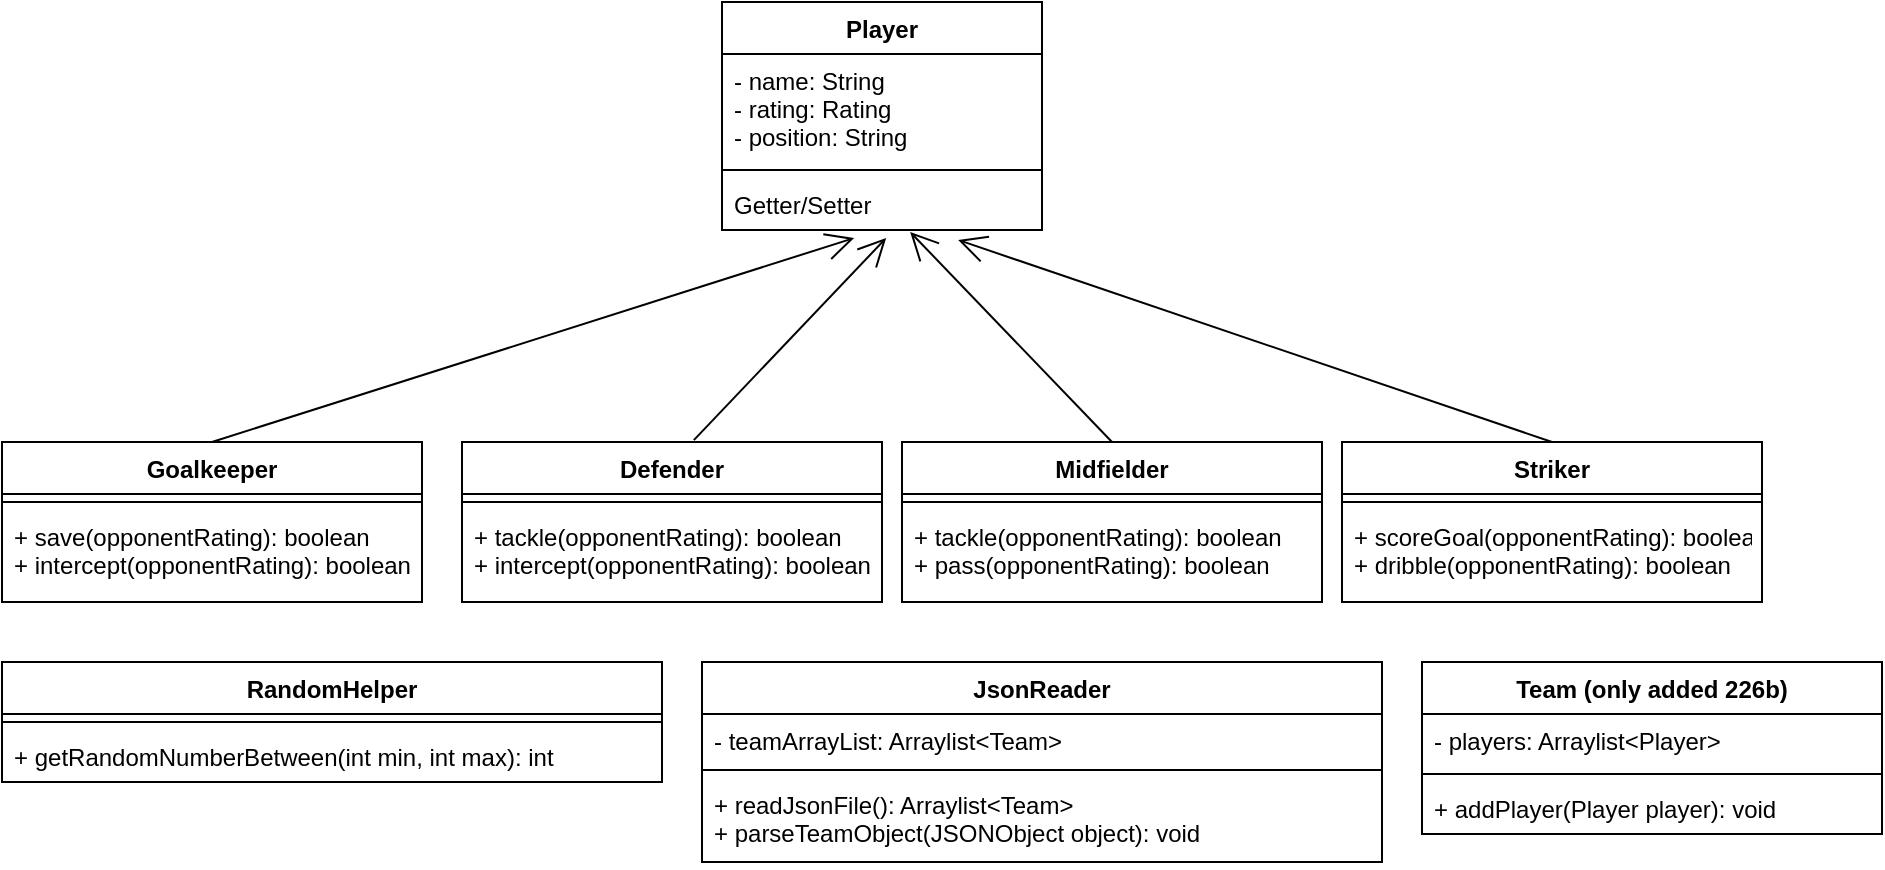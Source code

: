 <mxfile version="15.6.6" type="device"><diagram id="C5RBs43oDa-KdzZeNtuy" name="Page-1"><mxGraphModel dx="1422" dy="705" grid="1" gridSize="10" guides="1" tooltips="1" connect="1" arrows="1" fold="1" page="1" pageScale="1" pageWidth="827" pageHeight="1169" math="0" shadow="0"><root><mxCell id="WIyWlLk6GJQsqaUBKTNV-0"/><mxCell id="WIyWlLk6GJQsqaUBKTNV-1" parent="WIyWlLk6GJQsqaUBKTNV-0"/><mxCell id="1j9FvkRy1_332ZGUbQP6-0" value="Player" style="swimlane;fontStyle=1;align=center;verticalAlign=top;childLayout=stackLayout;horizontal=1;startSize=26;horizontalStack=0;resizeParent=1;resizeParentMax=0;resizeLast=0;collapsible=1;marginBottom=0;fontColor=default;fillColor=default;strokeColor=default;" vertex="1" parent="WIyWlLk6GJQsqaUBKTNV-1"><mxGeometry x="380" y="270" width="160" height="114" as="geometry"/></mxCell><mxCell id="1j9FvkRy1_332ZGUbQP6-1" value="- name: String&#10;- rating: Rating&#10;- position: String" style="text;strokeColor=none;fillColor=none;align=left;verticalAlign=top;spacingLeft=4;spacingRight=4;overflow=hidden;rotatable=0;points=[[0,0.5],[1,0.5]];portConstraint=eastwest;fontColor=default;" vertex="1" parent="1j9FvkRy1_332ZGUbQP6-0"><mxGeometry y="26" width="160" height="54" as="geometry"/></mxCell><mxCell id="1j9FvkRy1_332ZGUbQP6-2" value="" style="line;strokeWidth=1;fillColor=none;align=left;verticalAlign=middle;spacingTop=-1;spacingLeft=3;spacingRight=3;rotatable=0;labelPosition=right;points=[];portConstraint=eastwest;fontColor=default;" vertex="1" parent="1j9FvkRy1_332ZGUbQP6-0"><mxGeometry y="80" width="160" height="8" as="geometry"/></mxCell><mxCell id="1j9FvkRy1_332ZGUbQP6-3" value="Getter/Setter" style="text;strokeColor=none;fillColor=none;align=left;verticalAlign=top;spacingLeft=4;spacingRight=4;overflow=hidden;rotatable=0;points=[[0,0.5],[1,0.5]];portConstraint=eastwest;fontColor=default;" vertex="1" parent="1j9FvkRy1_332ZGUbQP6-0"><mxGeometry y="88" width="160" height="26" as="geometry"/></mxCell><mxCell id="1j9FvkRy1_332ZGUbQP6-7" value="Goalkeeper" style="swimlane;fontStyle=1;align=center;verticalAlign=top;childLayout=stackLayout;horizontal=1;startSize=26;horizontalStack=0;resizeParent=1;resizeParentMax=0;resizeLast=0;collapsible=1;marginBottom=0;fontColor=default;fillColor=default;strokeColor=default;" vertex="1" parent="WIyWlLk6GJQsqaUBKTNV-1"><mxGeometry x="20" y="490" width="210" height="80" as="geometry"/></mxCell><mxCell id="1j9FvkRy1_332ZGUbQP6-9" value="" style="line;strokeWidth=1;fillColor=none;align=left;verticalAlign=middle;spacingTop=-1;spacingLeft=3;spacingRight=3;rotatable=0;labelPosition=right;points=[];portConstraint=eastwest;fontColor=default;" vertex="1" parent="1j9FvkRy1_332ZGUbQP6-7"><mxGeometry y="26" width="210" height="8" as="geometry"/></mxCell><mxCell id="1j9FvkRy1_332ZGUbQP6-10" value="+ save(opponentRating): boolean&#10;+ intercept(opponentRating): boolean" style="text;strokeColor=none;fillColor=none;align=left;verticalAlign=top;spacingLeft=4;spacingRight=4;overflow=hidden;rotatable=0;points=[[0,0.5],[1,0.5]];portConstraint=eastwest;fontColor=default;" vertex="1" parent="1j9FvkRy1_332ZGUbQP6-7"><mxGeometry y="34" width="210" height="46" as="geometry"/></mxCell><mxCell id="1j9FvkRy1_332ZGUbQP6-15" value="Defender" style="swimlane;fontStyle=1;align=center;verticalAlign=top;childLayout=stackLayout;horizontal=1;startSize=26;horizontalStack=0;resizeParent=1;resizeParentMax=0;resizeLast=0;collapsible=1;marginBottom=0;fontColor=default;fillColor=default;strokeColor=default;" vertex="1" parent="WIyWlLk6GJQsqaUBKTNV-1"><mxGeometry x="250" y="490" width="210" height="80" as="geometry"/></mxCell><mxCell id="1j9FvkRy1_332ZGUbQP6-16" value="" style="line;strokeWidth=1;fillColor=none;align=left;verticalAlign=middle;spacingTop=-1;spacingLeft=3;spacingRight=3;rotatable=0;labelPosition=right;points=[];portConstraint=eastwest;fontColor=default;" vertex="1" parent="1j9FvkRy1_332ZGUbQP6-15"><mxGeometry y="26" width="210" height="8" as="geometry"/></mxCell><mxCell id="1j9FvkRy1_332ZGUbQP6-17" value="+ tackle(opponentRating): boolean&#10;+ intercept(opponentRating): boolean" style="text;strokeColor=none;fillColor=none;align=left;verticalAlign=top;spacingLeft=4;spacingRight=4;overflow=hidden;rotatable=0;points=[[0,0.5],[1,0.5]];portConstraint=eastwest;fontColor=default;" vertex="1" parent="1j9FvkRy1_332ZGUbQP6-15"><mxGeometry y="34" width="210" height="46" as="geometry"/></mxCell><mxCell id="1j9FvkRy1_332ZGUbQP6-18" value="Midfielder" style="swimlane;fontStyle=1;align=center;verticalAlign=top;childLayout=stackLayout;horizontal=1;startSize=26;horizontalStack=0;resizeParent=1;resizeParentMax=0;resizeLast=0;collapsible=1;marginBottom=0;fontColor=default;fillColor=default;strokeColor=default;" vertex="1" parent="WIyWlLk6GJQsqaUBKTNV-1"><mxGeometry x="470" y="490" width="210" height="80" as="geometry"/></mxCell><mxCell id="1j9FvkRy1_332ZGUbQP6-19" value="" style="line;strokeWidth=1;fillColor=none;align=left;verticalAlign=middle;spacingTop=-1;spacingLeft=3;spacingRight=3;rotatable=0;labelPosition=right;points=[];portConstraint=eastwest;fontColor=default;" vertex="1" parent="1j9FvkRy1_332ZGUbQP6-18"><mxGeometry y="26" width="210" height="8" as="geometry"/></mxCell><mxCell id="1j9FvkRy1_332ZGUbQP6-20" value="+ tackle(opponentRating): boolean&#10;+ pass(opponentRating): boolean" style="text;strokeColor=none;fillColor=none;align=left;verticalAlign=top;spacingLeft=4;spacingRight=4;overflow=hidden;rotatable=0;points=[[0,0.5],[1,0.5]];portConstraint=eastwest;fontColor=default;" vertex="1" parent="1j9FvkRy1_332ZGUbQP6-18"><mxGeometry y="34" width="210" height="46" as="geometry"/></mxCell><mxCell id="1j9FvkRy1_332ZGUbQP6-21" value="Striker" style="swimlane;fontStyle=1;align=center;verticalAlign=top;childLayout=stackLayout;horizontal=1;startSize=26;horizontalStack=0;resizeParent=1;resizeParentMax=0;resizeLast=0;collapsible=1;marginBottom=0;fontColor=default;fillColor=default;strokeColor=default;" vertex="1" parent="WIyWlLk6GJQsqaUBKTNV-1"><mxGeometry x="690" y="490" width="210" height="80" as="geometry"/></mxCell><mxCell id="1j9FvkRy1_332ZGUbQP6-22" value="" style="line;strokeWidth=1;fillColor=none;align=left;verticalAlign=middle;spacingTop=-1;spacingLeft=3;spacingRight=3;rotatable=0;labelPosition=right;points=[];portConstraint=eastwest;fontColor=default;" vertex="1" parent="1j9FvkRy1_332ZGUbQP6-21"><mxGeometry y="26" width="210" height="8" as="geometry"/></mxCell><mxCell id="1j9FvkRy1_332ZGUbQP6-23" value="+ scoreGoal(opponentRating): boolean&#10;+ dribble(opponentRating): boolean" style="text;strokeColor=none;fillColor=none;align=left;verticalAlign=top;spacingLeft=4;spacingRight=4;overflow=hidden;rotatable=0;points=[[0,0.5],[1,0.5]];portConstraint=eastwest;fontColor=default;" vertex="1" parent="1j9FvkRy1_332ZGUbQP6-21"><mxGeometry y="34" width="210" height="46" as="geometry"/></mxCell><mxCell id="1j9FvkRy1_332ZGUbQP6-39" value="" style="endArrow=open;endFill=1;endSize=12;html=1;rounded=0;labelBackgroundColor=default;fontColor=default;strokeColor=default;exitX=0.5;exitY=0;exitDx=0;exitDy=0;entryX=0.413;entryY=1.154;entryDx=0;entryDy=0;entryPerimeter=0;" edge="1" parent="WIyWlLk6GJQsqaUBKTNV-1" source="1j9FvkRy1_332ZGUbQP6-7" target="1j9FvkRy1_332ZGUbQP6-3"><mxGeometry width="160" relative="1" as="geometry"><mxPoint x="330" y="390" as="sourcePoint"/><mxPoint x="380" y="380" as="targetPoint"/></mxGeometry></mxCell><mxCell id="1j9FvkRy1_332ZGUbQP6-40" value="" style="endArrow=open;endFill=1;endSize=12;html=1;rounded=0;labelBackgroundColor=default;fontColor=default;strokeColor=default;exitX=0.552;exitY=-0.012;exitDx=0;exitDy=0;exitPerimeter=0;entryX=0.513;entryY=1.154;entryDx=0;entryDy=0;entryPerimeter=0;" edge="1" parent="WIyWlLk6GJQsqaUBKTNV-1" source="1j9FvkRy1_332ZGUbQP6-15" target="1j9FvkRy1_332ZGUbQP6-3"><mxGeometry width="160" relative="1" as="geometry"><mxPoint x="370" y="460" as="sourcePoint"/><mxPoint x="440" y="390" as="targetPoint"/></mxGeometry></mxCell><mxCell id="1j9FvkRy1_332ZGUbQP6-41" value="" style="endArrow=open;endFill=1;endSize=12;html=1;rounded=0;labelBackgroundColor=default;fontColor=default;strokeColor=default;exitX=0.5;exitY=0;exitDx=0;exitDy=0;entryX=0.588;entryY=1.038;entryDx=0;entryDy=0;entryPerimeter=0;" edge="1" parent="WIyWlLk6GJQsqaUBKTNV-1" source="1j9FvkRy1_332ZGUbQP6-18" target="1j9FvkRy1_332ZGUbQP6-3"><mxGeometry width="160" relative="1" as="geometry"><mxPoint x="570" y="480" as="sourcePoint"/><mxPoint x="490" y="380" as="targetPoint"/></mxGeometry></mxCell><mxCell id="1j9FvkRy1_332ZGUbQP6-42" value="" style="endArrow=open;endFill=1;endSize=12;html=1;rounded=0;labelBackgroundColor=default;fontColor=default;strokeColor=default;exitX=0.5;exitY=0;exitDx=0;exitDy=0;entryX=0.738;entryY=1.192;entryDx=0;entryDy=0;entryPerimeter=0;" edge="1" parent="WIyWlLk6GJQsqaUBKTNV-1" source="1j9FvkRy1_332ZGUbQP6-21" target="1j9FvkRy1_332ZGUbQP6-3"><mxGeometry width="160" relative="1" as="geometry"><mxPoint x="710" y="440" as="sourcePoint"/><mxPoint x="540" y="380" as="targetPoint"/></mxGeometry></mxCell><mxCell id="1j9FvkRy1_332ZGUbQP6-47" value="RandomHelper" style="swimlane;fontStyle=1;align=center;verticalAlign=top;childLayout=stackLayout;horizontal=1;startSize=26;horizontalStack=0;resizeParent=1;resizeParentMax=0;resizeLast=0;collapsible=1;marginBottom=0;fontColor=default;strokeColor=default;fillColor=default;" vertex="1" parent="WIyWlLk6GJQsqaUBKTNV-1"><mxGeometry x="20" y="600" width="330" height="60" as="geometry"/></mxCell><mxCell id="1j9FvkRy1_332ZGUbQP6-49" value="" style="line;strokeWidth=1;fillColor=none;align=left;verticalAlign=middle;spacingTop=-1;spacingLeft=3;spacingRight=3;rotatable=0;labelPosition=right;points=[];portConstraint=eastwest;fontColor=default;" vertex="1" parent="1j9FvkRy1_332ZGUbQP6-47"><mxGeometry y="26" width="330" height="8" as="geometry"/></mxCell><mxCell id="1j9FvkRy1_332ZGUbQP6-50" value="+ getRandomNumberBetween(int min, int max): int" style="text;strokeColor=none;fillColor=none;align=left;verticalAlign=top;spacingLeft=4;spacingRight=4;overflow=hidden;rotatable=0;points=[[0,0.5],[1,0.5]];portConstraint=eastwest;fontColor=default;" vertex="1" parent="1j9FvkRy1_332ZGUbQP6-47"><mxGeometry y="34" width="330" height="26" as="geometry"/></mxCell><mxCell id="1j9FvkRy1_332ZGUbQP6-57" value="JsonReader" style="swimlane;fontStyle=1;align=center;verticalAlign=top;childLayout=stackLayout;horizontal=1;startSize=26;horizontalStack=0;resizeParent=1;resizeParentMax=0;resizeLast=0;collapsible=1;marginBottom=0;fontColor=default;fillColor=default;strokeColor=default;" vertex="1" parent="WIyWlLk6GJQsqaUBKTNV-1"><mxGeometry x="370" y="600" width="340" height="100" as="geometry"/></mxCell><mxCell id="1j9FvkRy1_332ZGUbQP6-58" value="- teamArrayList: Arraylist&lt;Team&gt;" style="text;strokeColor=none;fillColor=none;align=left;verticalAlign=top;spacingLeft=4;spacingRight=4;overflow=hidden;rotatable=0;points=[[0,0.5],[1,0.5]];portConstraint=eastwest;fontColor=default;" vertex="1" parent="1j9FvkRy1_332ZGUbQP6-57"><mxGeometry y="26" width="340" height="24" as="geometry"/></mxCell><mxCell id="1j9FvkRy1_332ZGUbQP6-59" value="" style="line;strokeWidth=1;fillColor=none;align=left;verticalAlign=middle;spacingTop=-1;spacingLeft=3;spacingRight=3;rotatable=0;labelPosition=right;points=[];portConstraint=eastwest;fontColor=default;" vertex="1" parent="1j9FvkRy1_332ZGUbQP6-57"><mxGeometry y="50" width="340" height="8" as="geometry"/></mxCell><mxCell id="1j9FvkRy1_332ZGUbQP6-60" value="+ readJsonFile(): Arraylist&lt;Team&gt;&#10;+ parseTeamObject(JSONObject object): void" style="text;strokeColor=none;fillColor=none;align=left;verticalAlign=top;spacingLeft=4;spacingRight=4;overflow=hidden;rotatable=0;points=[[0,0.5],[1,0.5]];portConstraint=eastwest;fontColor=default;" vertex="1" parent="1j9FvkRy1_332ZGUbQP6-57"><mxGeometry y="58" width="340" height="42" as="geometry"/></mxCell><mxCell id="1j9FvkRy1_332ZGUbQP6-61" value="Team (only added 226b)" style="swimlane;fontStyle=1;align=center;verticalAlign=top;childLayout=stackLayout;horizontal=1;startSize=26;horizontalStack=0;resizeParent=1;resizeParentMax=0;resizeLast=0;collapsible=1;marginBottom=0;fontColor=default;strokeColor=default;fillColor=default;" vertex="1" parent="WIyWlLk6GJQsqaUBKTNV-1"><mxGeometry x="730" y="600" width="230" height="86" as="geometry"/></mxCell><mxCell id="1j9FvkRy1_332ZGUbQP6-62" value="- players: Arraylist&lt;Player&gt;" style="text;strokeColor=none;fillColor=none;align=left;verticalAlign=top;spacingLeft=4;spacingRight=4;overflow=hidden;rotatable=0;points=[[0,0.5],[1,0.5]];portConstraint=eastwest;fontColor=default;" vertex="1" parent="1j9FvkRy1_332ZGUbQP6-61"><mxGeometry y="26" width="230" height="26" as="geometry"/></mxCell><mxCell id="1j9FvkRy1_332ZGUbQP6-63" value="" style="line;strokeWidth=1;fillColor=none;align=left;verticalAlign=middle;spacingTop=-1;spacingLeft=3;spacingRight=3;rotatable=0;labelPosition=right;points=[];portConstraint=eastwest;fontColor=default;" vertex="1" parent="1j9FvkRy1_332ZGUbQP6-61"><mxGeometry y="52" width="230" height="8" as="geometry"/></mxCell><mxCell id="1j9FvkRy1_332ZGUbQP6-64" value="+ addPlayer(Player player): void" style="text;strokeColor=none;fillColor=none;align=left;verticalAlign=top;spacingLeft=4;spacingRight=4;overflow=hidden;rotatable=0;points=[[0,0.5],[1,0.5]];portConstraint=eastwest;fontColor=default;" vertex="1" parent="1j9FvkRy1_332ZGUbQP6-61"><mxGeometry y="60" width="230" height="26" as="geometry"/></mxCell></root></mxGraphModel></diagram></mxfile>